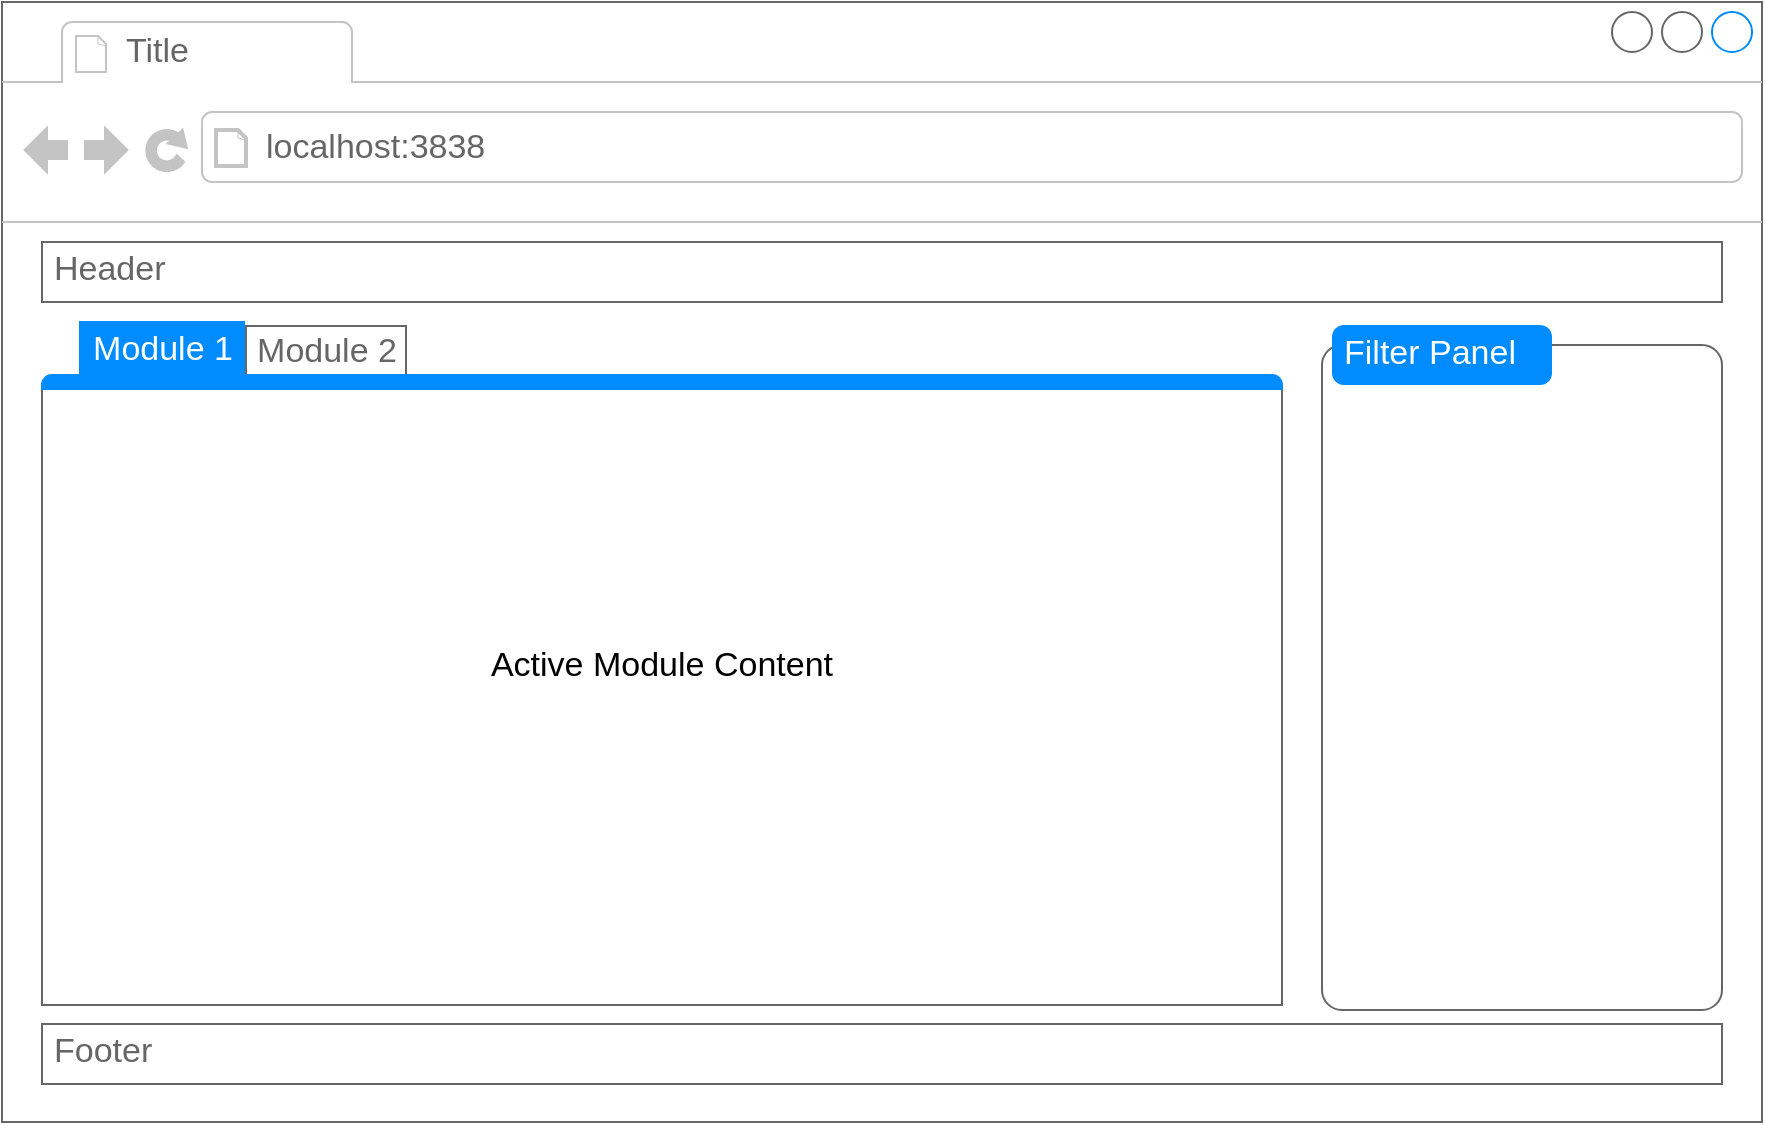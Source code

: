 <mxfile>
    <diagram name="Page-1" id="Af2CoAbSZcckCuTcOnmQ">
        <mxGraphModel dx="1758" dy="598" grid="1" gridSize="10" guides="1" tooltips="1" connect="1" arrows="1" fold="1" page="1" pageScale="1" pageWidth="827" pageHeight="1169" math="0" shadow="0">
            <root>
                <mxCell id="0"/>
                <mxCell id="1" parent="0"/>
                <mxCell id="2" value="" style="strokeWidth=1;shadow=0;dashed=0;align=center;html=1;shape=mxgraph.mockup.containers.browserWindow;rSize=0;strokeColor=#666666;strokeColor2=#008cff;strokeColor3=#c4c4c4;mainText=,;recursiveResize=0;" parent="1" vertex="1">
                    <mxGeometry x="70" y="150" width="880" height="560" as="geometry"/>
                </mxCell>
                <mxCell id="3" value="Title" style="strokeWidth=1;shadow=0;dashed=0;align=center;html=1;shape=mxgraph.mockup.containers.anchor;fontSize=17;fontColor=#666666;align=left;whiteSpace=wrap;" parent="2" vertex="1">
                    <mxGeometry x="60" y="12" width="110" height="26" as="geometry"/>
                </mxCell>
                <mxCell id="4" value="localhost:3838" style="strokeWidth=1;shadow=0;dashed=0;align=center;html=1;shape=mxgraph.mockup.containers.anchor;rSize=0;fontSize=17;fontColor=#666666;align=left;" parent="2" vertex="1">
                    <mxGeometry x="130" y="60" width="250" height="26" as="geometry"/>
                </mxCell>
                <mxCell id="8" value="" style="shape=mxgraph.mockup.containers.marginRect;rectMarginTop=10;strokeColor=#666666;strokeWidth=1;dashed=0;rounded=1;arcSize=5;recursiveResize=0;html=1;whiteSpace=wrap;" parent="2" vertex="1">
                    <mxGeometry x="660" y="161.5" width="200" height="342.5" as="geometry"/>
                </mxCell>
                <mxCell id="9" value="Filter Panel" style="shape=rect;strokeColor=none;fillColor=#008cff;strokeWidth=1;dashed=0;rounded=1;arcSize=20;fontColor=#ffffff;fontSize=17;spacing=2;spacingTop=-2;align=left;autosize=1;spacingLeft=4;resizeWidth=0;resizeHeight=0;perimeter=none;html=1;whiteSpace=wrap;" parent="8" vertex="1">
                    <mxGeometry x="5" width="110" height="30" as="geometry"/>
                </mxCell>
                <mxCell id="10" value="Header" style="strokeWidth=1;shadow=0;dashed=0;align=center;html=1;shape=mxgraph.mockup.text.textBox;fontColor=#666666;align=left;fontSize=17;spacingLeft=4;spacingTop=-3;whiteSpace=wrap;strokeColor=#666666;mainText=" parent="2" vertex="1">
                    <mxGeometry x="20" y="120" width="840" height="30" as="geometry"/>
                </mxCell>
                <mxCell id="11" value="Footer" style="strokeWidth=1;shadow=0;dashed=0;align=center;html=1;shape=mxgraph.mockup.text.textBox;fontColor=#666666;align=left;fontSize=17;spacingLeft=4;spacingTop=-3;whiteSpace=wrap;strokeColor=#666666;mainText=" parent="2" vertex="1">
                    <mxGeometry x="20" y="511" width="840" height="30" as="geometry"/>
                </mxCell>
                <mxCell id="13" value="&lt;font style=&quot;font-size: 17px;&quot;&gt;Module&lt;/font&gt; 1" style="strokeWidth=3;shadow=0;dashed=0;align=center;html=1;shape=mxgraph.mockup.containers.rrect;rSize=0;fontSize=17;fontColor=#ffffff;strokeColor=#008cff;fillColor=#008cff;fontStyle=0" parent="2" vertex="1">
                    <mxGeometry width="80" height="25" relative="1" as="geometry">
                        <mxPoint x="40" y="161" as="offset"/>
                    </mxGeometry>
                </mxCell>
                <mxCell id="6" value="Module 2" style="strokeColor=inherit;fillColor=inherit;gradientColor=inherit;strokeWidth=1;shadow=0;dashed=0;align=center;html=1;shape=mxgraph.mockup.containers.rrect;rSize=0;fontSize=17;fontColor=#666666;gradientColor=none;" parent="2" vertex="1">
                    <mxGeometry width="80" height="25" relative="1" as="geometry">
                        <mxPoint x="122" y="162" as="offset"/>
                    </mxGeometry>
                </mxCell>
                <mxCell id="5" value="Active Module Content" style="strokeWidth=1;shadow=0;dashed=0;align=center;html=1;shape=mxgraph.mockup.containers.marginRect2;rectMarginTop=32;strokeColor=#666666;gradientColor=none;whiteSpace=wrap;fontSize=17;" parent="2" vertex="1">
                    <mxGeometry x="20" y="161.5" width="620" height="340" as="geometry"/>
                </mxCell>
                <mxCell id="7" value="" style="strokeWidth=1;shadow=0;dashed=0;align=center;html=1;shape=mxgraph.mockup.containers.topButton;rSize=5;strokeColor=#008cff;fillColor=#008cff;gradientColor=none;resizeWidth=1;movable=0;deletable=1;" parent="5" vertex="1">
                    <mxGeometry width="620" height="7" relative="1" as="geometry">
                        <mxPoint y="25" as="offset"/>
                    </mxGeometry>
                </mxCell>
            </root>
        </mxGraphModel>
    </diagram>
</mxfile>